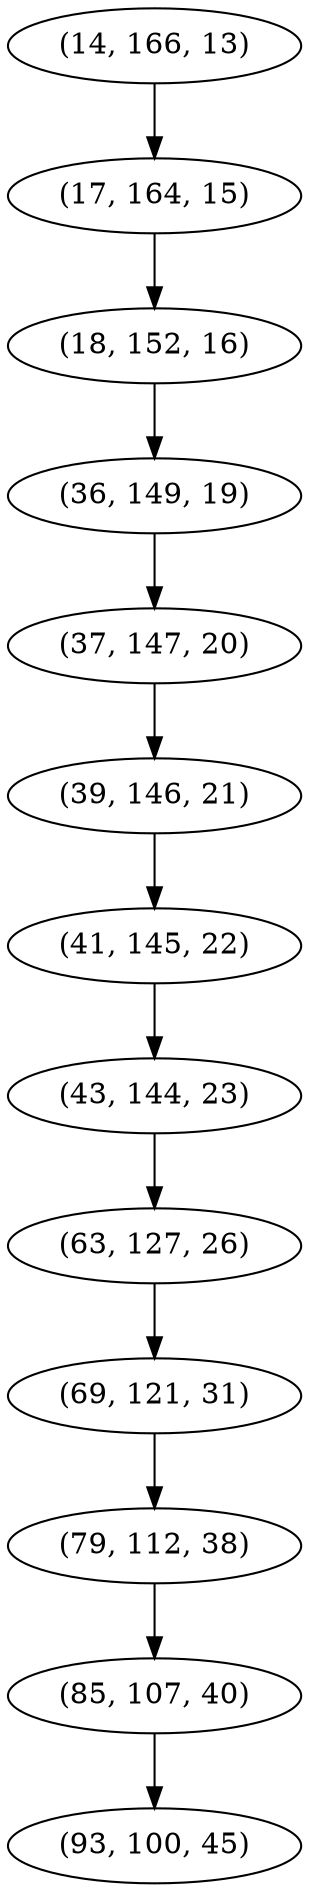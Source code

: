 digraph tree {
    "(14, 166, 13)";
    "(17, 164, 15)";
    "(18, 152, 16)";
    "(36, 149, 19)";
    "(37, 147, 20)";
    "(39, 146, 21)";
    "(41, 145, 22)";
    "(43, 144, 23)";
    "(63, 127, 26)";
    "(69, 121, 31)";
    "(79, 112, 38)";
    "(85, 107, 40)";
    "(93, 100, 45)";
    "(14, 166, 13)" -> "(17, 164, 15)";
    "(17, 164, 15)" -> "(18, 152, 16)";
    "(18, 152, 16)" -> "(36, 149, 19)";
    "(36, 149, 19)" -> "(37, 147, 20)";
    "(37, 147, 20)" -> "(39, 146, 21)";
    "(39, 146, 21)" -> "(41, 145, 22)";
    "(41, 145, 22)" -> "(43, 144, 23)";
    "(43, 144, 23)" -> "(63, 127, 26)";
    "(63, 127, 26)" -> "(69, 121, 31)";
    "(69, 121, 31)" -> "(79, 112, 38)";
    "(79, 112, 38)" -> "(85, 107, 40)";
    "(85, 107, 40)" -> "(93, 100, 45)";
}
